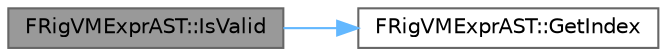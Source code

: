 digraph "FRigVMExprAST::IsValid"
{
 // INTERACTIVE_SVG=YES
 // LATEX_PDF_SIZE
  bgcolor="transparent";
  edge [fontname=Helvetica,fontsize=10,labelfontname=Helvetica,labelfontsize=10];
  node [fontname=Helvetica,fontsize=10,shape=box,height=0.2,width=0.4];
  rankdir="LR";
  Node1 [id="Node000001",label="FRigVMExprAST::IsValid",height=0.2,width=0.4,color="gray40", fillcolor="grey60", style="filled", fontcolor="black",tooltip="returns true if the expressoin is valid"];
  Node1 -> Node2 [id="edge1_Node000001_Node000002",color="steelblue1",style="solid",tooltip=" "];
  Node2 [id="Node000002",label="FRigVMExprAST::GetIndex",height=0.2,width=0.4,color="grey40", fillcolor="white", style="filled",URL="$de/dbc/classFRigVMExprAST.html#afd2da7e563f9a643aeaea87d26a92fca",tooltip="returns the index of this expression within the parser's storage"];
}
